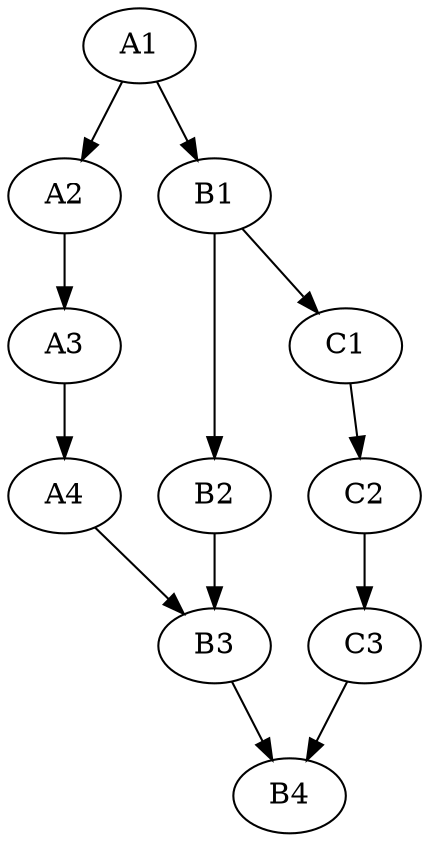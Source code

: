 digraph "oriente" {

        "A1" -> "A2" -> "A3"-> "A4" -> "B3";
        "A1" -> "B1" -> "B2" -> "B3" -> "B4";
        "B1" -> "C1" -> "C2" -> "C3" -> "B4"; 
        }
